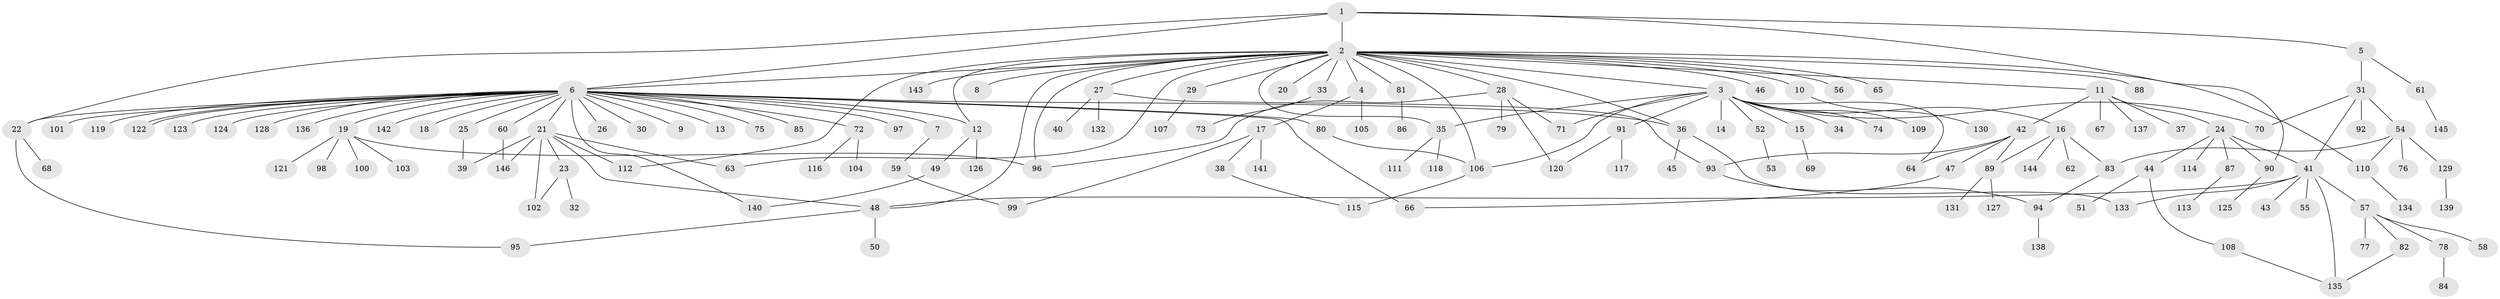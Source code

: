// Generated by graph-tools (version 1.1) at 2025/47/03/09/25 04:47:50]
// undirected, 146 vertices, 181 edges
graph export_dot {
graph [start="1"]
  node [color=gray90,style=filled];
  1;
  2;
  3;
  4;
  5;
  6;
  7;
  8;
  9;
  10;
  11;
  12;
  13;
  14;
  15;
  16;
  17;
  18;
  19;
  20;
  21;
  22;
  23;
  24;
  25;
  26;
  27;
  28;
  29;
  30;
  31;
  32;
  33;
  34;
  35;
  36;
  37;
  38;
  39;
  40;
  41;
  42;
  43;
  44;
  45;
  46;
  47;
  48;
  49;
  50;
  51;
  52;
  53;
  54;
  55;
  56;
  57;
  58;
  59;
  60;
  61;
  62;
  63;
  64;
  65;
  66;
  67;
  68;
  69;
  70;
  71;
  72;
  73;
  74;
  75;
  76;
  77;
  78;
  79;
  80;
  81;
  82;
  83;
  84;
  85;
  86;
  87;
  88;
  89;
  90;
  91;
  92;
  93;
  94;
  95;
  96;
  97;
  98;
  99;
  100;
  101;
  102;
  103;
  104;
  105;
  106;
  107;
  108;
  109;
  110;
  111;
  112;
  113;
  114;
  115;
  116;
  117;
  118;
  119;
  120;
  121;
  122;
  123;
  124;
  125;
  126;
  127;
  128;
  129;
  130;
  131;
  132;
  133;
  134;
  135;
  136;
  137;
  138;
  139;
  140;
  141;
  142;
  143;
  144;
  145;
  146;
  1 -- 2;
  1 -- 5;
  1 -- 6;
  1 -- 22;
  1 -- 90;
  2 -- 3;
  2 -- 4;
  2 -- 6;
  2 -- 8;
  2 -- 10;
  2 -- 11;
  2 -- 12;
  2 -- 20;
  2 -- 27;
  2 -- 28;
  2 -- 29;
  2 -- 33;
  2 -- 35;
  2 -- 36;
  2 -- 46;
  2 -- 48;
  2 -- 56;
  2 -- 63;
  2 -- 65;
  2 -- 81;
  2 -- 88;
  2 -- 96;
  2 -- 106;
  2 -- 110;
  2 -- 112;
  2 -- 143;
  3 -- 14;
  3 -- 15;
  3 -- 16;
  3 -- 34;
  3 -- 35;
  3 -- 52;
  3 -- 64;
  3 -- 70;
  3 -- 71;
  3 -- 74;
  3 -- 91;
  3 -- 106;
  3 -- 109;
  4 -- 17;
  4 -- 105;
  5 -- 31;
  5 -- 61;
  6 -- 7;
  6 -- 9;
  6 -- 12;
  6 -- 13;
  6 -- 18;
  6 -- 19;
  6 -- 21;
  6 -- 22;
  6 -- 25;
  6 -- 26;
  6 -- 30;
  6 -- 36;
  6 -- 60;
  6 -- 66;
  6 -- 72;
  6 -- 75;
  6 -- 80;
  6 -- 85;
  6 -- 97;
  6 -- 101;
  6 -- 119;
  6 -- 122;
  6 -- 122;
  6 -- 123;
  6 -- 124;
  6 -- 128;
  6 -- 136;
  6 -- 140;
  6 -- 142;
  7 -- 59;
  10 -- 130;
  11 -- 24;
  11 -- 37;
  11 -- 42;
  11 -- 67;
  11 -- 137;
  12 -- 49;
  12 -- 126;
  15 -- 69;
  16 -- 62;
  16 -- 83;
  16 -- 89;
  16 -- 144;
  17 -- 38;
  17 -- 99;
  17 -- 141;
  19 -- 96;
  19 -- 98;
  19 -- 100;
  19 -- 103;
  19 -- 121;
  21 -- 23;
  21 -- 39;
  21 -- 48;
  21 -- 63;
  21 -- 102;
  21 -- 112;
  21 -- 146;
  22 -- 68;
  22 -- 95;
  23 -- 32;
  23 -- 102;
  24 -- 41;
  24 -- 44;
  24 -- 87;
  24 -- 90;
  24 -- 114;
  25 -- 39;
  27 -- 40;
  27 -- 93;
  27 -- 132;
  28 -- 71;
  28 -- 79;
  28 -- 96;
  28 -- 120;
  29 -- 107;
  31 -- 41;
  31 -- 54;
  31 -- 70;
  31 -- 92;
  33 -- 73;
  35 -- 111;
  35 -- 118;
  36 -- 45;
  36 -- 133;
  38 -- 115;
  41 -- 43;
  41 -- 48;
  41 -- 55;
  41 -- 57;
  41 -- 133;
  41 -- 135;
  42 -- 47;
  42 -- 64;
  42 -- 89;
  42 -- 93;
  44 -- 51;
  44 -- 108;
  47 -- 66;
  48 -- 50;
  48 -- 95;
  49 -- 140;
  52 -- 53;
  54 -- 76;
  54 -- 83;
  54 -- 110;
  54 -- 129;
  57 -- 58;
  57 -- 77;
  57 -- 78;
  57 -- 82;
  59 -- 99;
  60 -- 146;
  61 -- 145;
  72 -- 104;
  72 -- 116;
  78 -- 84;
  80 -- 106;
  81 -- 86;
  82 -- 135;
  83 -- 94;
  87 -- 113;
  89 -- 127;
  89 -- 131;
  90 -- 125;
  91 -- 117;
  91 -- 120;
  93 -- 94;
  94 -- 138;
  106 -- 115;
  108 -- 135;
  110 -- 134;
  129 -- 139;
}

